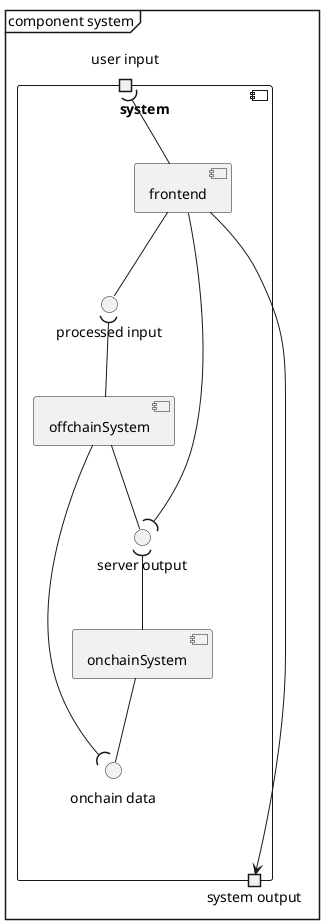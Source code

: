@startuml system
mainframe component system

component system {
    component onchainSystem as bc
    () "onchain data" as bcout

    component offchainSystem as os
    () "server output" as sout

    component frontend as ui
    () "processed input" as fout

    portin "user input" as fin

    portout "system output" as so
}

'  front end
fin )-l- ui
sout )-- ui

ui --() fout
ui -d------> so


' offchain server
fout )-- os
bcout )-- os

os --() sout


' onchain system
sout )-- bc

bc --() bcout

@enduml